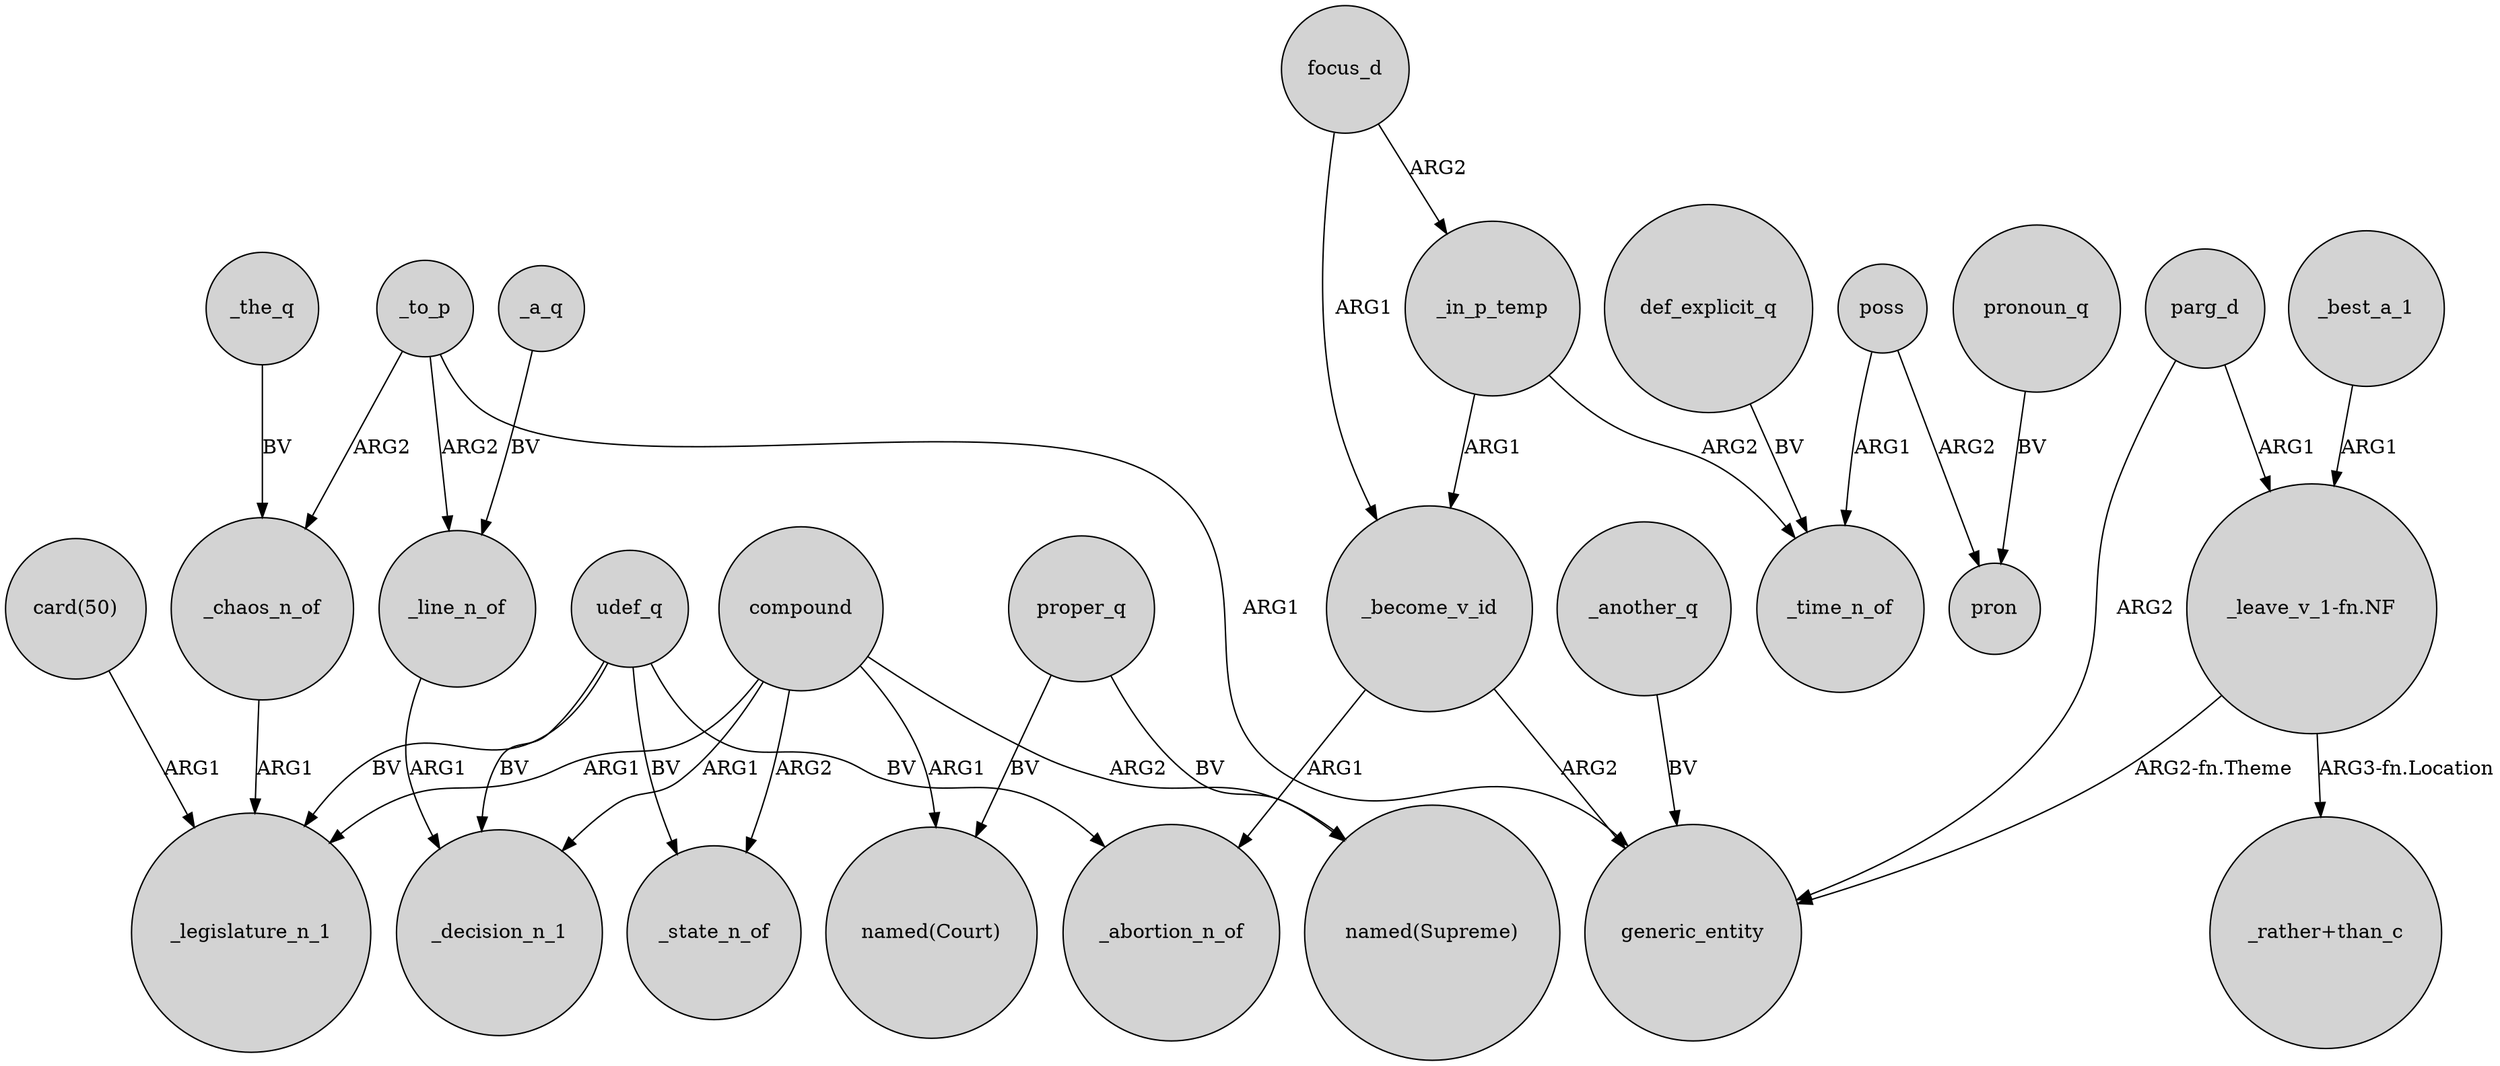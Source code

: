 digraph {
	node [shape=circle style=filled]
	compound -> _decision_n_1 [label=ARG1]
	focus_d -> _in_p_temp [label=ARG2]
	poss -> pron [label=ARG2]
	_best_a_1 -> "_leave_v_1-fn.NF" [label=ARG1]
	_chaos_n_of -> _legislature_n_1 [label=ARG1]
	_to_p -> _chaos_n_of [label=ARG2]
	parg_d -> generic_entity [label=ARG2]
	udef_q -> _state_n_of [label=BV]
	_become_v_id -> _abortion_n_of [label=ARG1]
	compound -> _state_n_of [label=ARG2]
	poss -> _time_n_of [label=ARG1]
	"card(50)" -> _legislature_n_1 [label=ARG1]
	_a_q -> _line_n_of [label=BV]
	_to_p -> _line_n_of [label=ARG2]
	_another_q -> generic_entity [label=BV]
	focus_d -> _become_v_id [label=ARG1]
	compound -> _legislature_n_1 [label=ARG1]
	_in_p_temp -> _become_v_id [label=ARG1]
	pronoun_q -> pron [label=BV]
	parg_d -> "_leave_v_1-fn.NF" [label=ARG1]
	"_leave_v_1-fn.NF" -> generic_entity [label="ARG2-fn.Theme"]
	_the_q -> _chaos_n_of [label=BV]
	_in_p_temp -> _time_n_of [label=ARG2]
	compound -> "named(Supreme)" [label=ARG2]
	udef_q -> _legislature_n_1 [label=BV]
	"_leave_v_1-fn.NF" -> "_rather+than_c" [label="ARG3-fn.Location"]
	def_explicit_q -> _time_n_of [label=BV]
	_to_p -> generic_entity [label=ARG1]
	proper_q -> "named(Supreme)" [label=BV]
	_line_n_of -> _decision_n_1 [label=ARG1]
	udef_q -> _decision_n_1 [label=BV]
	udef_q -> _abortion_n_of [label=BV]
	_become_v_id -> generic_entity [label=ARG2]
	compound -> "named(Court)" [label=ARG1]
	proper_q -> "named(Court)" [label=BV]
}
